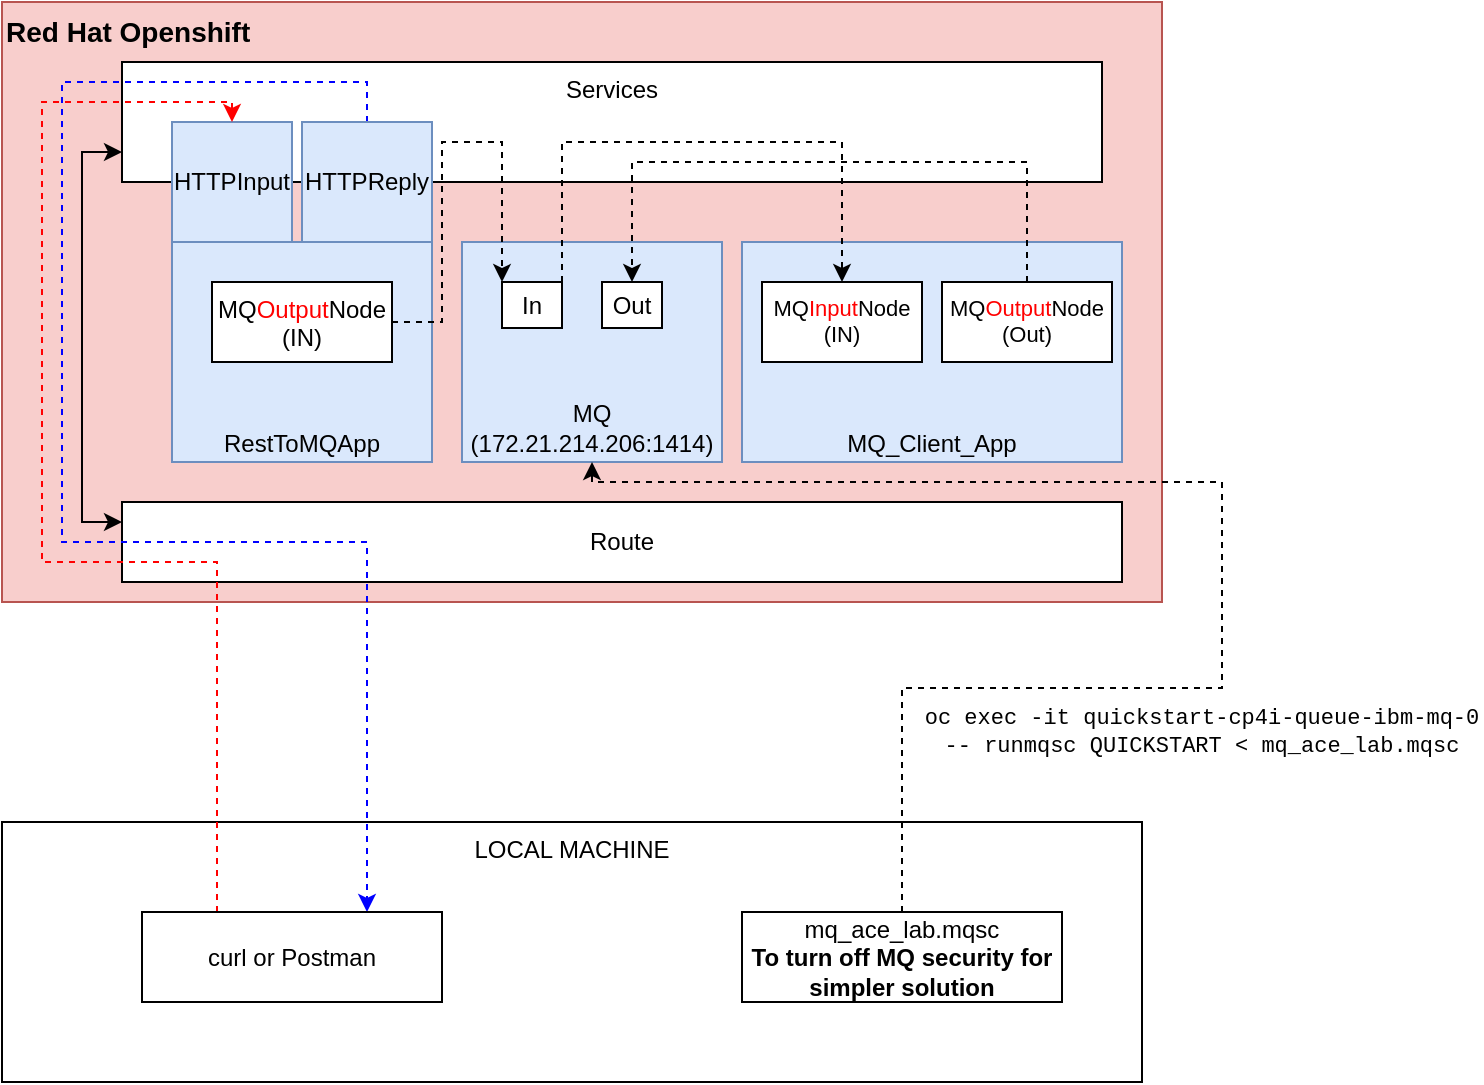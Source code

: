 <mxfile version="15.8.7" type="device"><diagram id="Do3HrqNzLXgXVQXsuCyN" name="Page-1"><mxGraphModel dx="1106" dy="837" grid="1" gridSize="10" guides="1" tooltips="1" connect="1" arrows="1" fold="1" page="1" pageScale="1" pageWidth="1169" pageHeight="827" math="0" shadow="0"><root><mxCell id="0"/><mxCell id="1" parent="0"/><mxCell id="6WCciI0W7d_jgtDfva0X-11" value="LOCAL MACHINE&lt;br&gt;" style="rounded=0;whiteSpace=wrap;html=1;verticalAlign=top;" parent="1" vertex="1"><mxGeometry x="280" y="510" width="570" height="130" as="geometry"/></mxCell><mxCell id="6WCciI0W7d_jgtDfva0X-1" value="&lt;font style=&quot;font-size: 14px&quot;&gt;&lt;b&gt;Red Hat Openshift&lt;/b&gt;&lt;/font&gt;" style="rounded=0;whiteSpace=wrap;html=1;fillColor=#f8cecc;strokeColor=#b85450;verticalAlign=top;align=left;" parent="1" vertex="1"><mxGeometry x="280" y="100" width="580" height="300" as="geometry"/></mxCell><mxCell id="6WCciI0W7d_jgtDfva0X-13" style="edgeStyle=orthogonalEdgeStyle;rounded=0;orthogonalLoop=1;jettySize=auto;html=1;exitX=0;exitY=0.25;exitDx=0;exitDy=0;entryX=0;entryY=0.75;entryDx=0;entryDy=0;startArrow=classic;startFill=1;" parent="1" source="6WCciI0W7d_jgtDfva0X-2" target="6WCciI0W7d_jgtDfva0X-3" edge="1"><mxGeometry relative="1" as="geometry"/></mxCell><mxCell id="6WCciI0W7d_jgtDfva0X-2" value="Route" style="rounded=0;whiteSpace=wrap;html=1;align=center;" parent="1" vertex="1"><mxGeometry x="340" y="350" width="500" height="40" as="geometry"/></mxCell><mxCell id="6WCciI0W7d_jgtDfva0X-3" value="Services" style="rounded=0;whiteSpace=wrap;html=1;verticalAlign=top;" parent="1" vertex="1"><mxGeometry x="340" y="130" width="490" height="60" as="geometry"/></mxCell><mxCell id="6WCciI0W7d_jgtDfva0X-6" value="MQ_Client_App" style="rounded=0;whiteSpace=wrap;html=1;verticalAlign=bottom;fillColor=#dae8fc;strokeColor=#6c8ebf;" parent="1" vertex="1"><mxGeometry x="650" y="220" width="190" height="110" as="geometry"/></mxCell><mxCell id="6WCciI0W7d_jgtDfva0X-7" value="MQ (172.21.214.206:1414)" style="rounded=0;whiteSpace=wrap;html=1;fillColor=#dae8fc;strokeColor=#6c8ebf;verticalAlign=bottom;" parent="1" vertex="1"><mxGeometry x="510" y="220" width="130" height="110" as="geometry"/></mxCell><mxCell id="6WCciI0W7d_jgtDfva0X-23" value="RestToMQApp" style="rounded=0;whiteSpace=wrap;html=1;verticalAlign=bottom;fillColor=#dae8fc;strokeColor=#6c8ebf;" parent="1" vertex="1"><mxGeometry x="365" y="220" width="130" height="110" as="geometry"/></mxCell><mxCell id="nYNxiABUYj170yK7HAYM-18" style="edgeStyle=orthogonalEdgeStyle;rounded=0;orthogonalLoop=1;jettySize=auto;html=1;exitX=0.5;exitY=0;exitDx=0;exitDy=0;entryX=0.5;entryY=1;entryDx=0;entryDy=0;dashed=1;fontSize=11;" parent="1" source="6WCciI0W7d_jgtDfva0X-29" target="6WCciI0W7d_jgtDfva0X-7" edge="1"><mxGeometry relative="1" as="geometry"><Array as="points"><mxPoint x="730" y="443"/><mxPoint x="890" y="443"/><mxPoint x="890" y="340"/><mxPoint x="575" y="340"/></Array></mxGeometry></mxCell><mxCell id="6WCciI0W7d_jgtDfva0X-29" value="mq_ace_lab.mqsc&lt;br&gt;&lt;b&gt;To turn off MQ security for simpler solution&lt;/b&gt;" style="rounded=0;whiteSpace=wrap;html=1;" parent="1" vertex="1"><mxGeometry x="650" y="555" width="160" height="45" as="geometry"/></mxCell><mxCell id="nYNxiABUYj170yK7HAYM-16" style="edgeStyle=orthogonalEdgeStyle;rounded=0;orthogonalLoop=1;jettySize=auto;html=1;exitX=1;exitY=0;exitDx=0;exitDy=0;entryX=0.5;entryY=0;entryDx=0;entryDy=0;dashed=1;fontSize=11;" parent="1" source="6WCciI0W7d_jgtDfva0X-34" target="6WCciI0W7d_jgtDfva0X-45" edge="1"><mxGeometry relative="1" as="geometry"><Array as="points"><mxPoint x="560" y="170"/><mxPoint x="700" y="170"/></Array></mxGeometry></mxCell><mxCell id="6WCciI0W7d_jgtDfva0X-34" value="In" style="rounded=0;whiteSpace=wrap;html=1;" parent="1" vertex="1"><mxGeometry x="530" y="240" width="30" height="23" as="geometry"/></mxCell><mxCell id="6WCciI0W7d_jgtDfva0X-36" value="Out" style="rounded=0;whiteSpace=wrap;html=1;" parent="1" vertex="1"><mxGeometry x="580" y="240" width="30" height="23" as="geometry"/></mxCell><mxCell id="6WCciI0W7d_jgtDfva0X-37" value="HTTPInput" style="rounded=0;whiteSpace=wrap;html=1;fillColor=#dae8fc;strokeColor=#6c8ebf;" parent="1" vertex="1"><mxGeometry x="365" y="160" width="60" height="60" as="geometry"/></mxCell><mxCell id="nYNxiABUYj170yK7HAYM-12" style="edgeStyle=orthogonalEdgeStyle;rounded=0;orthogonalLoop=1;jettySize=auto;html=1;exitX=0.5;exitY=0;exitDx=0;exitDy=0;fontSize=12;entryX=0.75;entryY=0;entryDx=0;entryDy=0;strokeColor=#0000FF;dashed=1;" parent="1" source="6WCciI0W7d_jgtDfva0X-39" target="6WCciI0W7d_jgtDfva0X-40" edge="1"><mxGeometry relative="1" as="geometry"><mxPoint x="500" y="473" as="targetPoint"/><Array as="points"><mxPoint x="463" y="140"/><mxPoint x="310" y="140"/><mxPoint x="310" y="370"/><mxPoint x="463" y="370"/></Array></mxGeometry></mxCell><mxCell id="6WCciI0W7d_jgtDfva0X-39" value="HTTPReply" style="rounded=0;whiteSpace=wrap;html=1;fillColor=#dae8fc;strokeColor=#6c8ebf;" parent="1" vertex="1"><mxGeometry x="430" y="160" width="65" height="60" as="geometry"/></mxCell><mxCell id="nYNxiABUYj170yK7HAYM-11" style="edgeStyle=orthogonalEdgeStyle;rounded=0;orthogonalLoop=1;jettySize=auto;html=1;exitX=0.25;exitY=0;exitDx=0;exitDy=0;entryX=0.5;entryY=0;entryDx=0;entryDy=0;fontSize=12;dashed=1;strokeColor=#FF0000;" parent="1" source="6WCciI0W7d_jgtDfva0X-40" target="6WCciI0W7d_jgtDfva0X-37" edge="1"><mxGeometry relative="1" as="geometry"><Array as="points"><mxPoint x="388" y="380"/><mxPoint x="300" y="380"/><mxPoint x="300" y="150"/><mxPoint x="395" y="150"/></Array></mxGeometry></mxCell><mxCell id="6WCciI0W7d_jgtDfva0X-40" value="curl or Postman" style="rounded=0;whiteSpace=wrap;html=1;" parent="1" vertex="1"><mxGeometry x="350" y="555" width="150" height="45" as="geometry"/></mxCell><mxCell id="nYNxiABUYj170yK7HAYM-15" style="edgeStyle=orthogonalEdgeStyle;rounded=0;orthogonalLoop=1;jettySize=auto;html=1;exitX=1;exitY=0.5;exitDx=0;exitDy=0;entryX=0;entryY=0;entryDx=0;entryDy=0;dashed=1;fontSize=11;" parent="1" source="6WCciI0W7d_jgtDfva0X-43" target="6WCciI0W7d_jgtDfva0X-34" edge="1"><mxGeometry relative="1" as="geometry"><Array as="points"><mxPoint x="500" y="260"/><mxPoint x="500" y="170"/><mxPoint x="530" y="170"/></Array></mxGeometry></mxCell><mxCell id="6WCciI0W7d_jgtDfva0X-43" value="MQ&lt;font color=&quot;#ff0000&quot;&gt;Output&lt;/font&gt;Node&lt;br&gt;(IN)" style="rounded=0;whiteSpace=wrap;html=1;verticalAlign=top;" parent="1" vertex="1"><mxGeometry x="385" y="240" width="90" height="40" as="geometry"/></mxCell><mxCell id="6WCciI0W7d_jgtDfva0X-45" value="&lt;font style=&quot;font-size: 11px&quot;&gt;MQ&lt;font color=&quot;#ff0000&quot; style=&quot;font-size: 11px&quot;&gt;Input&lt;/font&gt;Node&lt;br style=&quot;font-size: 11px&quot;&gt;(IN)&lt;/font&gt;" style="rounded=0;whiteSpace=wrap;html=1;verticalAlign=top;fontSize=11;" parent="1" vertex="1"><mxGeometry x="660" y="240" width="80" height="40" as="geometry"/></mxCell><mxCell id="nYNxiABUYj170yK7HAYM-17" style="edgeStyle=orthogonalEdgeStyle;rounded=0;orthogonalLoop=1;jettySize=auto;html=1;exitX=0.5;exitY=0;exitDx=0;exitDy=0;entryX=0.5;entryY=0;entryDx=0;entryDy=0;dashed=1;fontSize=11;" parent="1" source="6WCciI0W7d_jgtDfva0X-46" target="6WCciI0W7d_jgtDfva0X-36" edge="1"><mxGeometry relative="1" as="geometry"><Array as="points"><mxPoint x="793" y="180"/><mxPoint x="595" y="180"/></Array></mxGeometry></mxCell><mxCell id="6WCciI0W7d_jgtDfva0X-46" value="&lt;font style=&quot;font-size: 11px&quot;&gt;MQ&lt;font color=&quot;#ff0000&quot; style=&quot;font-size: 11px&quot;&gt;Output&lt;/font&gt;Node&lt;br style=&quot;font-size: 11px&quot;&gt;(Out)&lt;/font&gt;" style="rounded=0;whiteSpace=wrap;html=1;verticalAlign=top;fontSize=11;" parent="1" vertex="1"><mxGeometry x="750" y="240" width="85" height="40" as="geometry"/></mxCell><mxCell id="nYNxiABUYj170yK7HAYM-19" value="oc exec -it quickstart-cp4i-queue-ibm-mq-0 &lt;br&gt;-- runmqsc QUICKSTART &amp;lt; mq_ace_lab.mqsc" style="text;html=1;strokeColor=none;fillColor=none;align=center;verticalAlign=middle;whiteSpace=wrap;rounded=0;fontSize=11;fontFamily=Courier New;" parent="1" vertex="1"><mxGeometry x="740" y="450" width="280" height="30" as="geometry"/></mxCell></root></mxGraphModel></diagram></mxfile>